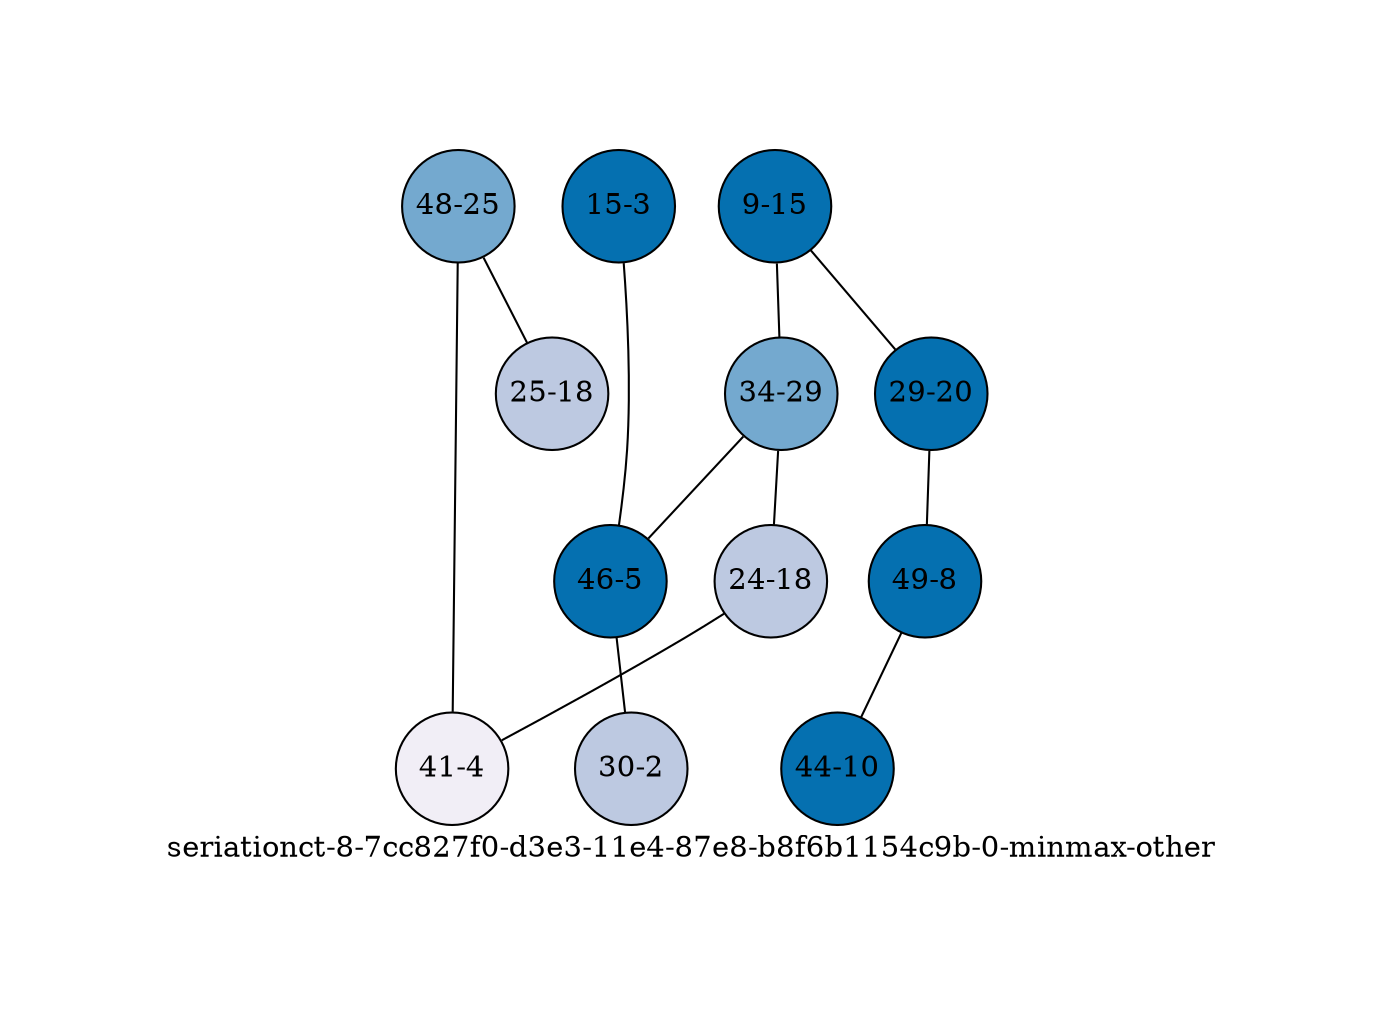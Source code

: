 strict graph "seriationct-8-7cc827f0-d3e3-11e4-87e8-b8f6b1154c9b-0-minmax-other" {
labelloc=b;
ratio=auto;
pad="1.0";
label="seriationct-8-7cc827f0-d3e3-11e4-87e8-b8f6b1154c9b-0-minmax-other";
node [width="0.75", style=filled, fixedsize=true, height="0.75", shape=circle, label=""];
0 [xCoordinate="3.0", appears_in_slice=1, yCoordinate="15.0", colorscheme=pubu4, short_label="15-3", label="15-3", fillcolor=4, id=0, size="297.05790779"];
1 [xCoordinate="25.0", appears_in_slice=2, yCoordinate="48.0", colorscheme=pubu4, short_label="48-25", label="48-25", fillcolor=3, id=1, size="1009.15802696"];
2 [xCoordinate="15.0", appears_in_slice=1, yCoordinate="9.0", colorscheme=pubu4, short_label="9-15", label="9-15", fillcolor=4, id=2, size="531.587856578"];
3 [xCoordinate="20.0", appears_in_slice=1, yCoordinate="29.0", colorscheme=pubu4, short_label="29-20", label="29-20", fillcolor=4, id=3, size="297.05790779"];
4 [xCoordinate="29.0", appears_in_slice=2, yCoordinate="34.0", colorscheme=pubu4, short_label="34-29", label="34-29", fillcolor=3, id=4, size="486.996603764"];
5 [xCoordinate="8.0", appears_in_slice=1, yCoordinate="49.0", colorscheme=pubu4, short_label="49-8", label="49-8", fillcolor=4, id=5, size="234.529948788"];
6 [xCoordinate="10.0", appears_in_slice=1, yCoordinate="44.0", colorscheme=pubu4, short_label="44-10", label="44-10", fillcolor=4, id=6, size="234.529948788"];
7 [xCoordinate="18.0", appears_in_slice=3, yCoordinate="24.0", colorscheme=pubu4, short_label="24-18", label="24-18", fillcolor=2, id=7, size="522.161423198"];
8 [xCoordinate="5.0", appears_in_slice=1, yCoordinate="46.0", colorscheme=pubu4, short_label="46-5", label="46-5", fillcolor=4, id=8, size="784.054511554"];
9 [xCoordinate="4.0", appears_in_slice=4, yCoordinate="41.0", colorscheme=pubu4, short_label="41-4", label="41-4", fillcolor=1, id=9, size="558.543018391"];
10 [xCoordinate="18.0", appears_in_slice=3, yCoordinate="25.0", colorscheme=pubu4, short_label="25-18", label="25-18", fillcolor=2, id=10, size="522.161423198"];
11 [xCoordinate="2.0", appears_in_slice=3, yCoordinate="30.0", colorscheme=pubu4, short_label="30-2", label="30-2", fillcolor=2, id=11, size="522.161423198"];
0 -- 8  [inverseweight="1.8567339007", weight="0.538580137748"];
1 -- 9  [inverseweight="2.31859229445", weight="0.431296180183"];
1 -- 10  [inverseweight="4.55557241528", weight="0.219511382729"];
2 -- 3  [inverseweight="2.0728637453", weight="0.48242437655"];
2 -- 4  [inverseweight="2.35908280795", weight="0.423893555848"];
3 -- 5  [inverseweight="1.66842426931", weight="0.599367929607"];
4 -- 8  [inverseweight="2.04559377294", weight="0.488855614065"];
4 -- 7  [inverseweight="1.88862775534", weight="0.529484964507"];
5 -- 6  [inverseweight="6.32015627539", weight="0.158223935679"];
7 -- 9  [inverseweight="3.34446827634", weight="0.299001191631"];
8 -- 11  [inverseweight="2.55265554977", weight="0.39174889855"];
}
